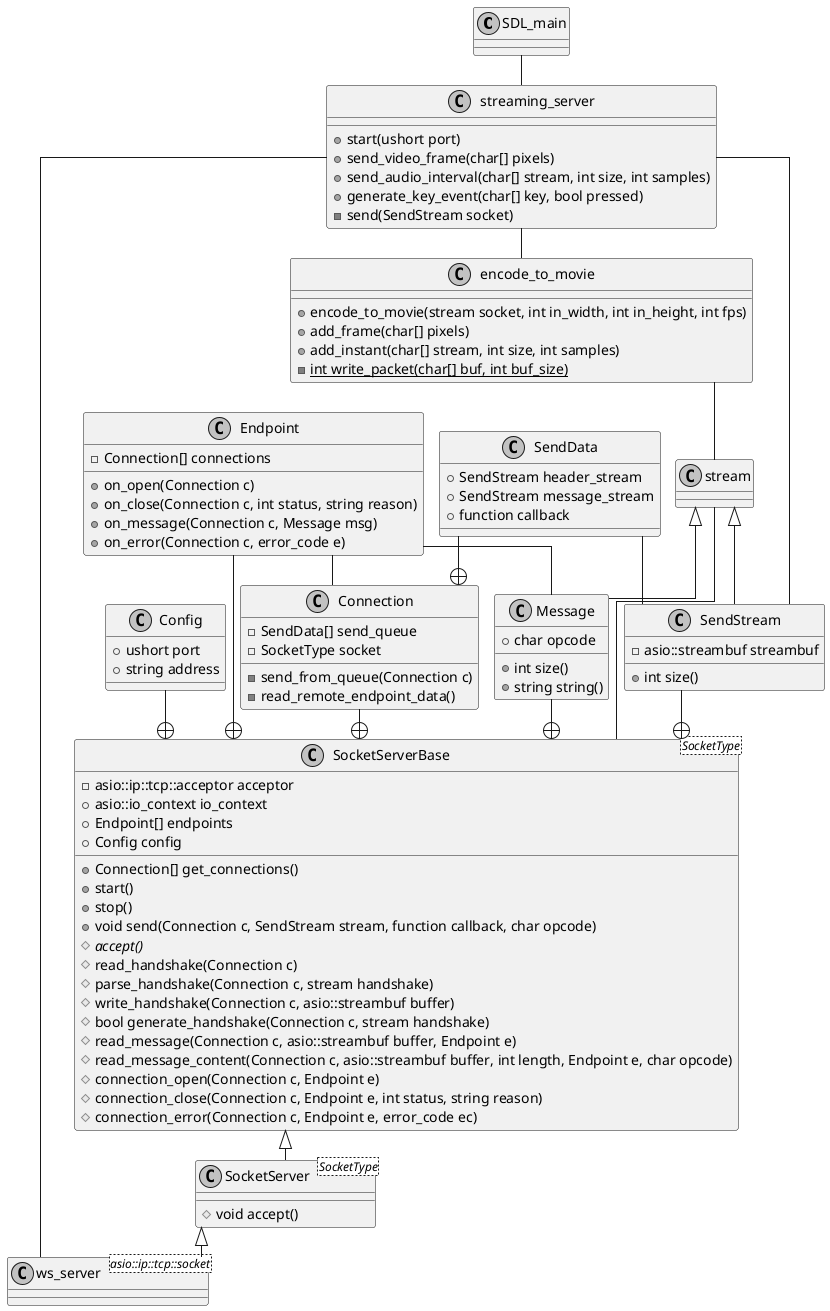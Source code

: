 @startuml
skinparam monochrome true

skinparam Shadowing false
skinparam LineType ortho

skinparam nodesep 15
skinparam ranksep 30

class SDL_main #Linen 
SDL_main -- streaming_server 

encode_to_movie -- stream

class encode_to_movie {
	+encode_to_movie(stream socket, int in_width, int in_height, int fps)
	+add_frame(char[] pixels)
	+add_instant(char[] stream, int size, int samples)
	-{static} int write_packet(char[] buf, int buf_size)
}

streaming_server -- SendStream
streaming_server -- encode_to_movie
SocketServerBase -- stream

class SocketServerBase<SocketType> {
	-asio::ip::tcp::acceptor acceptor
	+asio::io_context io_context
	+Endpoint[] endpoints
	+Config config
	+Connection[] get_connections()		
	+start()
	+stop()	
	+void send(Connection c, SendStream stream, function callback, char opcode)	
	#{abstract} accept()
	#read_handshake(Connection c)
	#parse_handshake(Connection c, stream handshake)
	#write_handshake(Connection c, asio::streambuf buffer)
	#bool generate_handshake(Connection c, stream handshake)
	#read_message(Connection c, asio::streambuf buffer, Endpoint e)
	#read_message_content(Connection c, asio::streambuf buffer, int length, Endpoint e, char opcode)
	#connection_open(Connection c, Endpoint e)	
	#connection_close(Connection c, Endpoint e, int status, string reason)
	#connection_error(Connection c, Endpoint e, error_code ec)	
}

Connection --+ SocketServerBase
SendStream --+ SocketServerBase
Endpoint --+ SocketServerBase
Config --+ SocketServerBase
Message --+ SocketServerBase

class Message extends stream {
	+char opcode
	+int size()
	+string string()
}

class SendStream extends stream {
	-asio::streambuf streambuf
	+int size()
}

class SendData {
	+SendStream header_stream
	+SendStream message_stream
	+function callback
}

SendData -- SendStream
SendData --+ Connection

class Connection {
	-SendData[] send_queue
	-SocketType socket
	-send_from_queue(Connection c)
	-read_remote_endpoint_data()
}

class SocketServer<SocketType> extends SocketServerBase {
	#void accept()
}

class streaming_server {
	+start(ushort port)
	+send_video_frame(char[] pixels)
	+send_audio_interval(char[] stream, int size, int samples)
	+generate_key_event(char[] key, bool pressed)
	-send(SendStream socket)
}

class ws_server <asio::ip::tcp::socket> extends SocketServer {

}

streaming_server -- ws_server

Endpoint -- Connection
Endpoint -- Message

class Endpoint {
	-Connection[] connections
	+on_open(Connection c)
	+on_close(Connection c, int status, string reason)
	+on_message(Connection c, Message msg)
	+on_error(Connection c, error_code e)
}

class Config {
	+ushort port
	+string address
}
@enduml